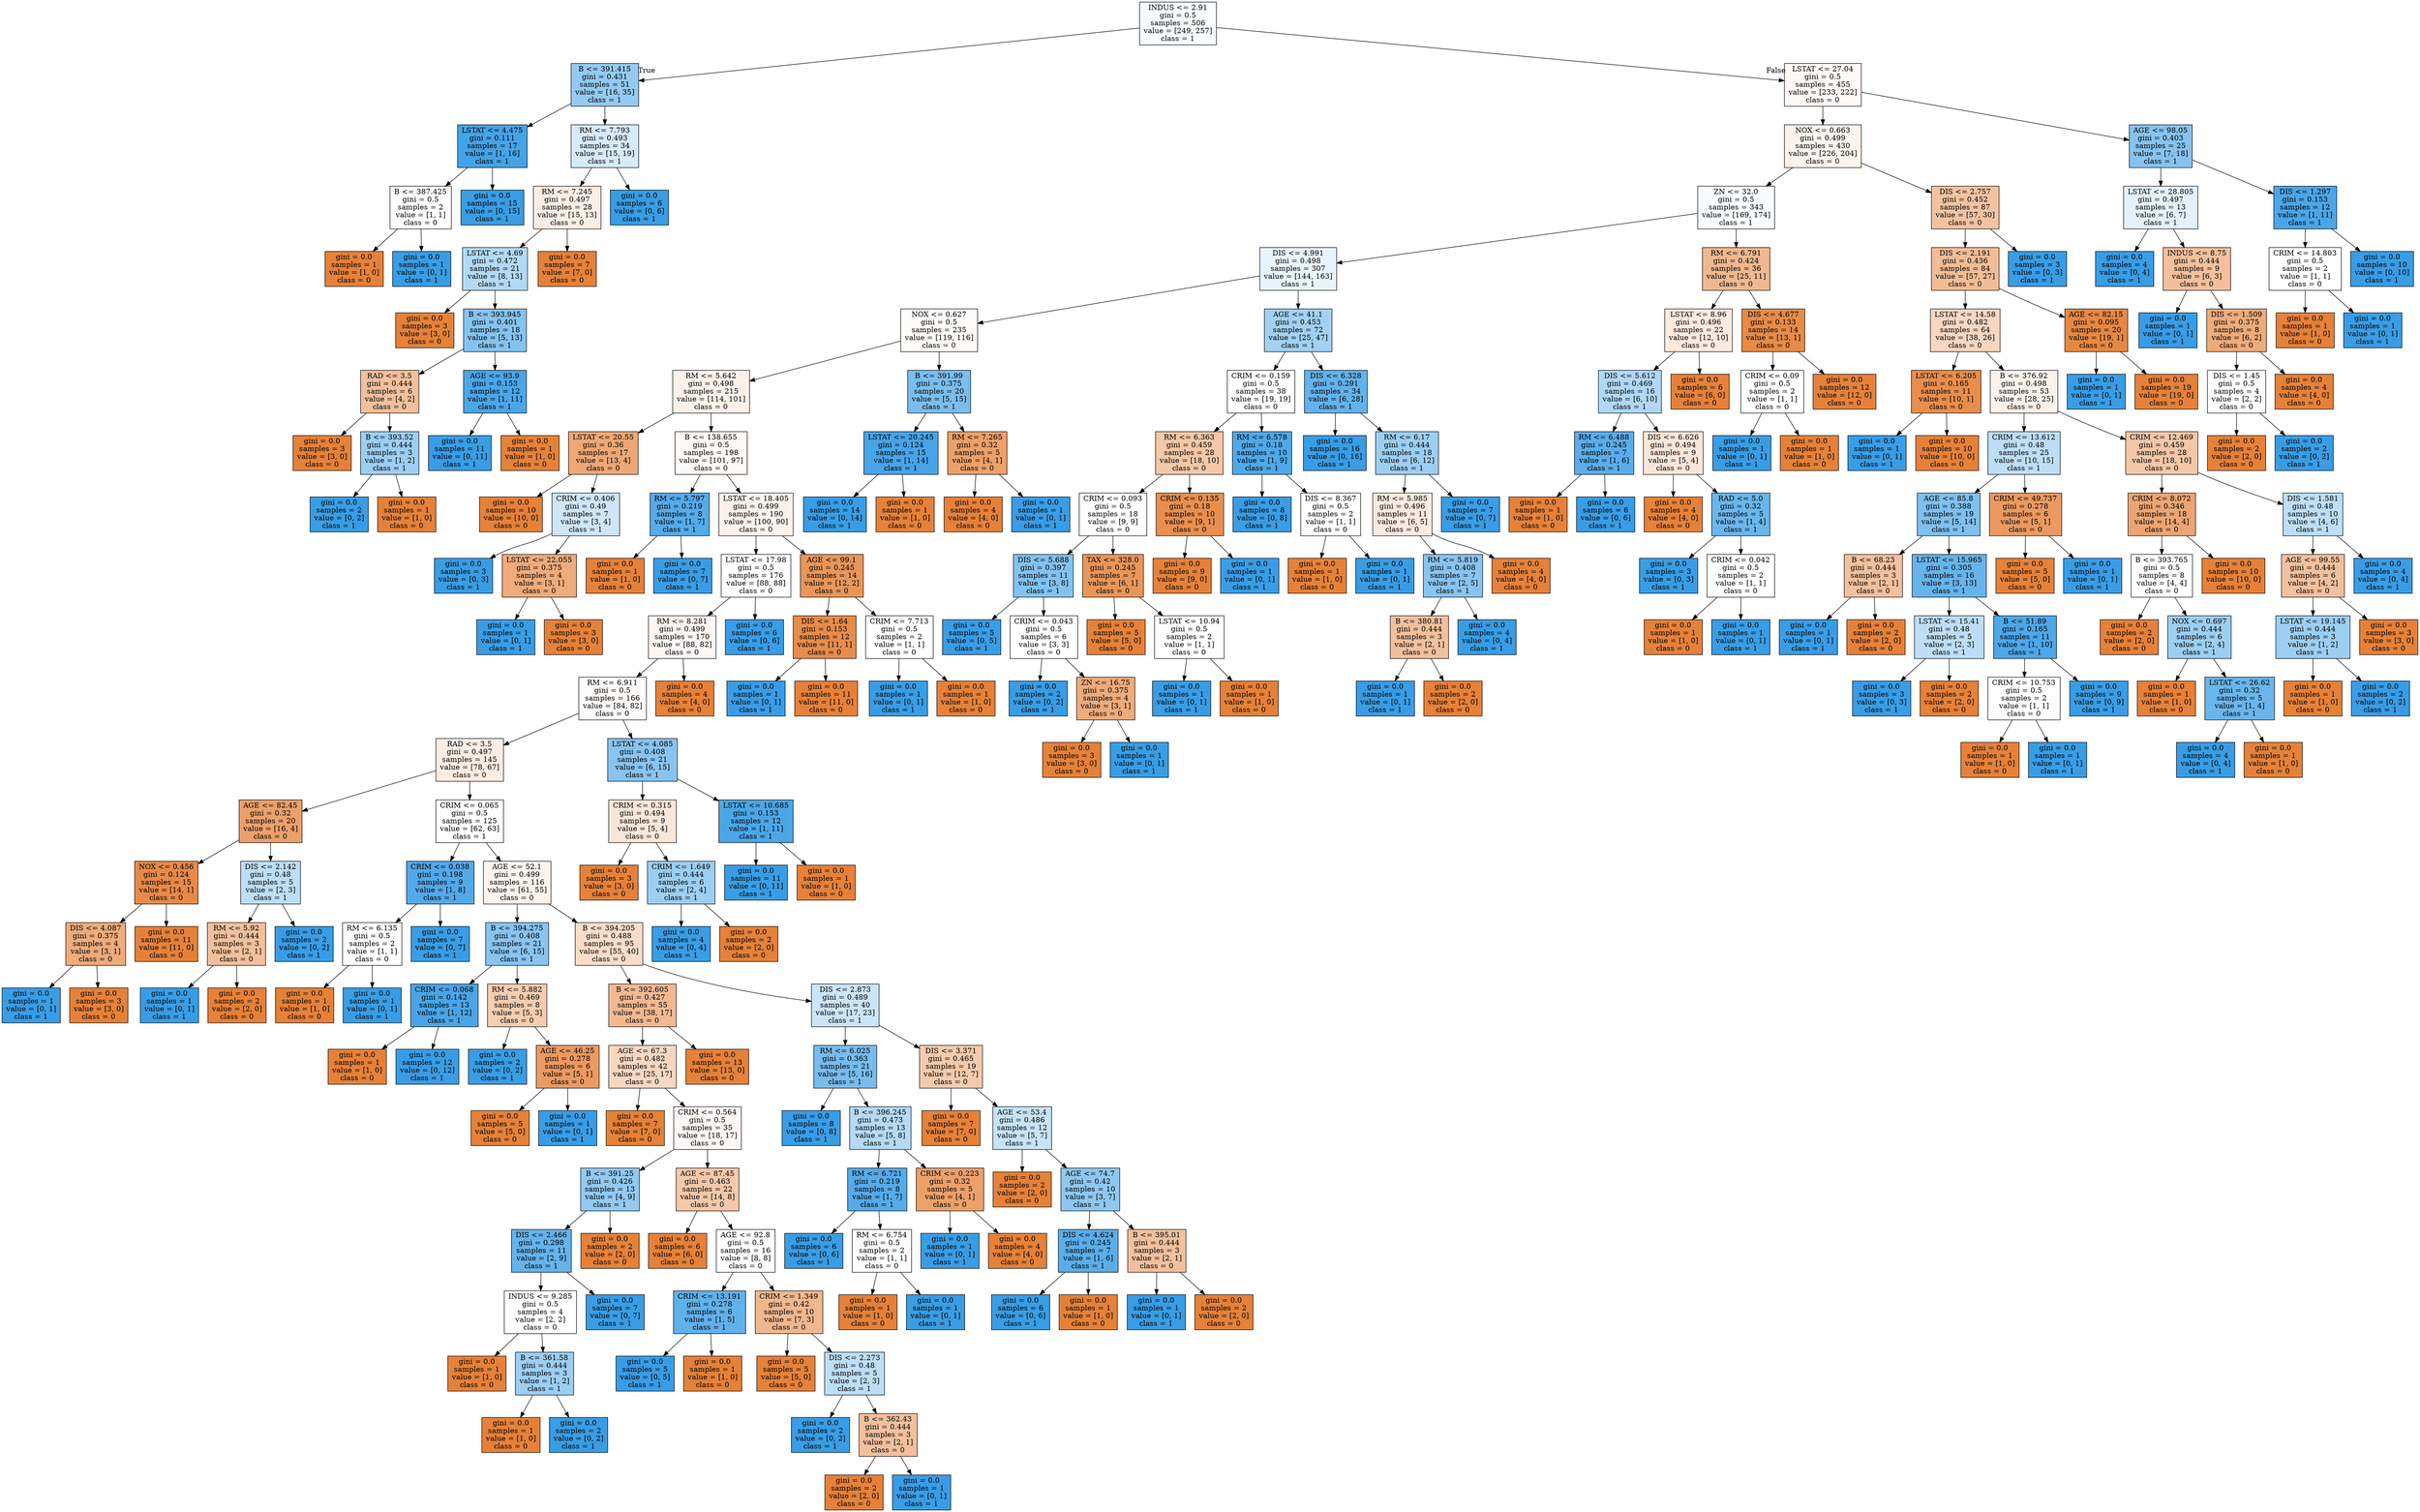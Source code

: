 digraph Tree {
node [shape=box, style="filled", color="black"] ;
0 [label="INDUS <= 2.91\ngini = 0.5\nsamples = 506\nvalue = [249, 257]\nclass = 1", fillcolor="#f9fcfe"] ;
1 [label="B <= 391.415\ngini = 0.431\nsamples = 51\nvalue = [16, 35]\nclass = 1", fillcolor="#94caf1"] ;
0 -> 1 [labeldistance=2.5, labelangle=45, headlabel="True"] ;
2 [label="LSTAT <= 4.475\ngini = 0.111\nsamples = 17\nvalue = [1, 16]\nclass = 1", fillcolor="#45a3e7"] ;
1 -> 2 ;
3 [label="B <= 387.425\ngini = 0.5\nsamples = 2\nvalue = [1, 1]\nclass = 0", fillcolor="#ffffff"] ;
2 -> 3 ;
4 [label="gini = 0.0\nsamples = 1\nvalue = [1, 0]\nclass = 0", fillcolor="#e58139"] ;
3 -> 4 ;
5 [label="gini = 0.0\nsamples = 1\nvalue = [0, 1]\nclass = 1", fillcolor="#399de5"] ;
3 -> 5 ;
6 [label="gini = 0.0\nsamples = 15\nvalue = [0, 15]\nclass = 1", fillcolor="#399de5"] ;
2 -> 6 ;
7 [label="RM <= 7.793\ngini = 0.493\nsamples = 34\nvalue = [15, 19]\nclass = 1", fillcolor="#d5eafa"] ;
1 -> 7 ;
8 [label="RM <= 7.245\ngini = 0.497\nsamples = 28\nvalue = [15, 13]\nclass = 0", fillcolor="#fceee5"] ;
7 -> 8 ;
9 [label="LSTAT <= 4.69\ngini = 0.472\nsamples = 21\nvalue = [8, 13]\nclass = 1", fillcolor="#b3d9f5"] ;
8 -> 9 ;
10 [label="gini = 0.0\nsamples = 3\nvalue = [3, 0]\nclass = 0", fillcolor="#e58139"] ;
9 -> 10 ;
11 [label="B <= 393.945\ngini = 0.401\nsamples = 18\nvalue = [5, 13]\nclass = 1", fillcolor="#85c3ef"] ;
9 -> 11 ;
12 [label="RAD <= 3.5\ngini = 0.444\nsamples = 6\nvalue = [4, 2]\nclass = 0", fillcolor="#f2c09c"] ;
11 -> 12 ;
13 [label="gini = 0.0\nsamples = 3\nvalue = [3, 0]\nclass = 0", fillcolor="#e58139"] ;
12 -> 13 ;
14 [label="B <= 393.52\ngini = 0.444\nsamples = 3\nvalue = [1, 2]\nclass = 1", fillcolor="#9ccef2"] ;
12 -> 14 ;
15 [label="gini = 0.0\nsamples = 2\nvalue = [0, 2]\nclass = 1", fillcolor="#399de5"] ;
14 -> 15 ;
16 [label="gini = 0.0\nsamples = 1\nvalue = [1, 0]\nclass = 0", fillcolor="#e58139"] ;
14 -> 16 ;
17 [label="AGE <= 93.9\ngini = 0.153\nsamples = 12\nvalue = [1, 11]\nclass = 1", fillcolor="#4ba6e7"] ;
11 -> 17 ;
18 [label="gini = 0.0\nsamples = 11\nvalue = [0, 11]\nclass = 1", fillcolor="#399de5"] ;
17 -> 18 ;
19 [label="gini = 0.0\nsamples = 1\nvalue = [1, 0]\nclass = 0", fillcolor="#e58139"] ;
17 -> 19 ;
20 [label="gini = 0.0\nsamples = 7\nvalue = [7, 0]\nclass = 0", fillcolor="#e58139"] ;
8 -> 20 ;
21 [label="gini = 0.0\nsamples = 6\nvalue = [0, 6]\nclass = 1", fillcolor="#399de5"] ;
7 -> 21 ;
22 [label="LSTAT <= 27.04\ngini = 0.5\nsamples = 455\nvalue = [233, 222]\nclass = 0", fillcolor="#fef9f6"] ;
0 -> 22 [labeldistance=2.5, labelangle=-45, headlabel="False"] ;
23 [label="NOX <= 0.663\ngini = 0.499\nsamples = 430\nvalue = [226, 204]\nclass = 0", fillcolor="#fcf3ec"] ;
22 -> 23 ;
24 [label="ZN <= 32.0\ngini = 0.5\nsamples = 343\nvalue = [169, 174]\nclass = 1", fillcolor="#f9fcfe"] ;
23 -> 24 ;
25 [label="DIS <= 4.991\ngini = 0.498\nsamples = 307\nvalue = [144, 163]\nclass = 1", fillcolor="#e8f4fc"] ;
24 -> 25 ;
26 [label="NOX <= 0.627\ngini = 0.5\nsamples = 235\nvalue = [119, 116]\nclass = 0", fillcolor="#fefcfa"] ;
25 -> 26 ;
27 [label="RM <= 5.642\ngini = 0.498\nsamples = 215\nvalue = [114, 101]\nclass = 0", fillcolor="#fcf1e8"] ;
26 -> 27 ;
28 [label="LSTAT <= 20.55\ngini = 0.36\nsamples = 17\nvalue = [13, 4]\nclass = 0", fillcolor="#eda876"] ;
27 -> 28 ;
29 [label="gini = 0.0\nsamples = 10\nvalue = [10, 0]\nclass = 0", fillcolor="#e58139"] ;
28 -> 29 ;
30 [label="CRIM <= 0.406\ngini = 0.49\nsamples = 7\nvalue = [3, 4]\nclass = 1", fillcolor="#cee6f8"] ;
28 -> 30 ;
31 [label="gini = 0.0\nsamples = 3\nvalue = [0, 3]\nclass = 1", fillcolor="#399de5"] ;
30 -> 31 ;
32 [label="LSTAT <= 22.055\ngini = 0.375\nsamples = 4\nvalue = [3, 1]\nclass = 0", fillcolor="#eeab7b"] ;
30 -> 32 ;
33 [label="gini = 0.0\nsamples = 1\nvalue = [0, 1]\nclass = 1", fillcolor="#399de5"] ;
32 -> 33 ;
34 [label="gini = 0.0\nsamples = 3\nvalue = [3, 0]\nclass = 0", fillcolor="#e58139"] ;
32 -> 34 ;
35 [label="B <= 138.655\ngini = 0.5\nsamples = 198\nvalue = [101, 97]\nclass = 0", fillcolor="#fefaf7"] ;
27 -> 35 ;
36 [label="RM <= 5.797\ngini = 0.219\nsamples = 8\nvalue = [1, 7]\nclass = 1", fillcolor="#55abe9"] ;
35 -> 36 ;
37 [label="gini = 0.0\nsamples = 1\nvalue = [1, 0]\nclass = 0", fillcolor="#e58139"] ;
36 -> 37 ;
38 [label="gini = 0.0\nsamples = 7\nvalue = [0, 7]\nclass = 1", fillcolor="#399de5"] ;
36 -> 38 ;
39 [label="LSTAT <= 18.405\ngini = 0.499\nsamples = 190\nvalue = [100, 90]\nclass = 0", fillcolor="#fcf2eb"] ;
35 -> 39 ;
40 [label="LSTAT <= 17.98\ngini = 0.5\nsamples = 176\nvalue = [88, 88]\nclass = 0", fillcolor="#ffffff"] ;
39 -> 40 ;
41 [label="RM <= 8.281\ngini = 0.499\nsamples = 170\nvalue = [88, 82]\nclass = 0", fillcolor="#fdf6f2"] ;
40 -> 41 ;
42 [label="RM <= 6.911\ngini = 0.5\nsamples = 166\nvalue = [84, 82]\nclass = 0", fillcolor="#fefcfa"] ;
41 -> 42 ;
43 [label="RAD <= 3.5\ngini = 0.497\nsamples = 145\nvalue = [78, 67]\nclass = 0", fillcolor="#fbede3"] ;
42 -> 43 ;
44 [label="AGE <= 82.45\ngini = 0.32\nsamples = 20\nvalue = [16, 4]\nclass = 0", fillcolor="#eca06a"] ;
43 -> 44 ;
45 [label="NOX <= 0.456\ngini = 0.124\nsamples = 15\nvalue = [14, 1]\nclass = 0", fillcolor="#e78a47"] ;
44 -> 45 ;
46 [label="DIS <= 4.087\ngini = 0.375\nsamples = 4\nvalue = [3, 1]\nclass = 0", fillcolor="#eeab7b"] ;
45 -> 46 ;
47 [label="gini = 0.0\nsamples = 1\nvalue = [0, 1]\nclass = 1", fillcolor="#399de5"] ;
46 -> 47 ;
48 [label="gini = 0.0\nsamples = 3\nvalue = [3, 0]\nclass = 0", fillcolor="#e58139"] ;
46 -> 48 ;
49 [label="gini = 0.0\nsamples = 11\nvalue = [11, 0]\nclass = 0", fillcolor="#e58139"] ;
45 -> 49 ;
50 [label="DIS <= 2.142\ngini = 0.48\nsamples = 5\nvalue = [2, 3]\nclass = 1", fillcolor="#bddef6"] ;
44 -> 50 ;
51 [label="RM <= 5.92\ngini = 0.444\nsamples = 3\nvalue = [2, 1]\nclass = 0", fillcolor="#f2c09c"] ;
50 -> 51 ;
52 [label="gini = 0.0\nsamples = 1\nvalue = [0, 1]\nclass = 1", fillcolor="#399de5"] ;
51 -> 52 ;
53 [label="gini = 0.0\nsamples = 2\nvalue = [2, 0]\nclass = 0", fillcolor="#e58139"] ;
51 -> 53 ;
54 [label="gini = 0.0\nsamples = 2\nvalue = [0, 2]\nclass = 1", fillcolor="#399de5"] ;
50 -> 54 ;
55 [label="CRIM <= 0.065\ngini = 0.5\nsamples = 125\nvalue = [62, 63]\nclass = 1", fillcolor="#fcfdff"] ;
43 -> 55 ;
56 [label="CRIM <= 0.038\ngini = 0.198\nsamples = 9\nvalue = [1, 8]\nclass = 1", fillcolor="#52a9e8"] ;
55 -> 56 ;
57 [label="RM <= 6.135\ngini = 0.5\nsamples = 2\nvalue = [1, 1]\nclass = 0", fillcolor="#ffffff"] ;
56 -> 57 ;
58 [label="gini = 0.0\nsamples = 1\nvalue = [1, 0]\nclass = 0", fillcolor="#e58139"] ;
57 -> 58 ;
59 [label="gini = 0.0\nsamples = 1\nvalue = [0, 1]\nclass = 1", fillcolor="#399de5"] ;
57 -> 59 ;
60 [label="gini = 0.0\nsamples = 7\nvalue = [0, 7]\nclass = 1", fillcolor="#399de5"] ;
56 -> 60 ;
61 [label="AGE <= 52.1\ngini = 0.499\nsamples = 116\nvalue = [61, 55]\nclass = 0", fillcolor="#fcf3ec"] ;
55 -> 61 ;
62 [label="B <= 394.275\ngini = 0.408\nsamples = 21\nvalue = [6, 15]\nclass = 1", fillcolor="#88c4ef"] ;
61 -> 62 ;
63 [label="CRIM <= 0.068\ngini = 0.142\nsamples = 13\nvalue = [1, 12]\nclass = 1", fillcolor="#49a5e7"] ;
62 -> 63 ;
64 [label="gini = 0.0\nsamples = 1\nvalue = [1, 0]\nclass = 0", fillcolor="#e58139"] ;
63 -> 64 ;
65 [label="gini = 0.0\nsamples = 12\nvalue = [0, 12]\nclass = 1", fillcolor="#399de5"] ;
63 -> 65 ;
66 [label="RM <= 5.882\ngini = 0.469\nsamples = 8\nvalue = [5, 3]\nclass = 0", fillcolor="#f5cdb0"] ;
62 -> 66 ;
67 [label="gini = 0.0\nsamples = 2\nvalue = [0, 2]\nclass = 1", fillcolor="#399de5"] ;
66 -> 67 ;
68 [label="AGE <= 46.25\ngini = 0.278\nsamples = 6\nvalue = [5, 1]\nclass = 0", fillcolor="#ea9a61"] ;
66 -> 68 ;
69 [label="gini = 0.0\nsamples = 5\nvalue = [5, 0]\nclass = 0", fillcolor="#e58139"] ;
68 -> 69 ;
70 [label="gini = 0.0\nsamples = 1\nvalue = [0, 1]\nclass = 1", fillcolor="#399de5"] ;
68 -> 70 ;
71 [label="B <= 394.205\ngini = 0.488\nsamples = 95\nvalue = [55, 40]\nclass = 0", fillcolor="#f8ddc9"] ;
61 -> 71 ;
72 [label="B <= 392.605\ngini = 0.427\nsamples = 55\nvalue = [38, 17]\nclass = 0", fillcolor="#f1b992"] ;
71 -> 72 ;
73 [label="AGE <= 67.3\ngini = 0.482\nsamples = 42\nvalue = [25, 17]\nclass = 0", fillcolor="#f7d7c0"] ;
72 -> 73 ;
74 [label="gini = 0.0\nsamples = 7\nvalue = [7, 0]\nclass = 0", fillcolor="#e58139"] ;
73 -> 74 ;
75 [label="CRIM <= 0.564\ngini = 0.5\nsamples = 35\nvalue = [18, 17]\nclass = 0", fillcolor="#fef8f4"] ;
73 -> 75 ;
76 [label="B <= 391.25\ngini = 0.426\nsamples = 13\nvalue = [4, 9]\nclass = 1", fillcolor="#91c9f1"] ;
75 -> 76 ;
77 [label="DIS <= 2.466\ngini = 0.298\nsamples = 11\nvalue = [2, 9]\nclass = 1", fillcolor="#65b3eb"] ;
76 -> 77 ;
78 [label="INDUS <= 9.285\ngini = 0.5\nsamples = 4\nvalue = [2, 2]\nclass = 0", fillcolor="#ffffff"] ;
77 -> 78 ;
79 [label="gini = 0.0\nsamples = 1\nvalue = [1, 0]\nclass = 0", fillcolor="#e58139"] ;
78 -> 79 ;
80 [label="B <= 361.58\ngini = 0.444\nsamples = 3\nvalue = [1, 2]\nclass = 1", fillcolor="#9ccef2"] ;
78 -> 80 ;
81 [label="gini = 0.0\nsamples = 1\nvalue = [1, 0]\nclass = 0", fillcolor="#e58139"] ;
80 -> 81 ;
82 [label="gini = 0.0\nsamples = 2\nvalue = [0, 2]\nclass = 1", fillcolor="#399de5"] ;
80 -> 82 ;
83 [label="gini = 0.0\nsamples = 7\nvalue = [0, 7]\nclass = 1", fillcolor="#399de5"] ;
77 -> 83 ;
84 [label="gini = 0.0\nsamples = 2\nvalue = [2, 0]\nclass = 0", fillcolor="#e58139"] ;
76 -> 84 ;
85 [label="AGE <= 87.45\ngini = 0.463\nsamples = 22\nvalue = [14, 8]\nclass = 0", fillcolor="#f4c9aa"] ;
75 -> 85 ;
86 [label="gini = 0.0\nsamples = 6\nvalue = [6, 0]\nclass = 0", fillcolor="#e58139"] ;
85 -> 86 ;
87 [label="AGE <= 92.8\ngini = 0.5\nsamples = 16\nvalue = [8, 8]\nclass = 0", fillcolor="#ffffff"] ;
85 -> 87 ;
88 [label="CRIM <= 13.191\ngini = 0.278\nsamples = 6\nvalue = [1, 5]\nclass = 1", fillcolor="#61b1ea"] ;
87 -> 88 ;
89 [label="gini = 0.0\nsamples = 5\nvalue = [0, 5]\nclass = 1", fillcolor="#399de5"] ;
88 -> 89 ;
90 [label="gini = 0.0\nsamples = 1\nvalue = [1, 0]\nclass = 0", fillcolor="#e58139"] ;
88 -> 90 ;
91 [label="CRIM <= 1.349\ngini = 0.42\nsamples = 10\nvalue = [7, 3]\nclass = 0", fillcolor="#f0b78e"] ;
87 -> 91 ;
92 [label="gini = 0.0\nsamples = 5\nvalue = [5, 0]\nclass = 0", fillcolor="#e58139"] ;
91 -> 92 ;
93 [label="DIS <= 2.273\ngini = 0.48\nsamples = 5\nvalue = [2, 3]\nclass = 1", fillcolor="#bddef6"] ;
91 -> 93 ;
94 [label="gini = 0.0\nsamples = 2\nvalue = [0, 2]\nclass = 1", fillcolor="#399de5"] ;
93 -> 94 ;
95 [label="B <= 362.43\ngini = 0.444\nsamples = 3\nvalue = [2, 1]\nclass = 0", fillcolor="#f2c09c"] ;
93 -> 95 ;
96 [label="gini = 0.0\nsamples = 2\nvalue = [2, 0]\nclass = 0", fillcolor="#e58139"] ;
95 -> 96 ;
97 [label="gini = 0.0\nsamples = 1\nvalue = [0, 1]\nclass = 1", fillcolor="#399de5"] ;
95 -> 97 ;
98 [label="gini = 0.0\nsamples = 13\nvalue = [13, 0]\nclass = 0", fillcolor="#e58139"] ;
72 -> 98 ;
99 [label="DIS <= 2.873\ngini = 0.489\nsamples = 40\nvalue = [17, 23]\nclass = 1", fillcolor="#cbe5f8"] ;
71 -> 99 ;
100 [label="RM <= 6.025\ngini = 0.363\nsamples = 21\nvalue = [5, 16]\nclass = 1", fillcolor="#77bced"] ;
99 -> 100 ;
101 [label="gini = 0.0\nsamples = 8\nvalue = [0, 8]\nclass = 1", fillcolor="#399de5"] ;
100 -> 101 ;
102 [label="B <= 396.245\ngini = 0.473\nsamples = 13\nvalue = [5, 8]\nclass = 1", fillcolor="#b5daf5"] ;
100 -> 102 ;
103 [label="RM <= 6.721\ngini = 0.219\nsamples = 8\nvalue = [1, 7]\nclass = 1", fillcolor="#55abe9"] ;
102 -> 103 ;
104 [label="gini = 0.0\nsamples = 6\nvalue = [0, 6]\nclass = 1", fillcolor="#399de5"] ;
103 -> 104 ;
105 [label="RM <= 6.754\ngini = 0.5\nsamples = 2\nvalue = [1, 1]\nclass = 0", fillcolor="#ffffff"] ;
103 -> 105 ;
106 [label="gini = 0.0\nsamples = 1\nvalue = [1, 0]\nclass = 0", fillcolor="#e58139"] ;
105 -> 106 ;
107 [label="gini = 0.0\nsamples = 1\nvalue = [0, 1]\nclass = 1", fillcolor="#399de5"] ;
105 -> 107 ;
108 [label="CRIM <= 0.223\ngini = 0.32\nsamples = 5\nvalue = [4, 1]\nclass = 0", fillcolor="#eca06a"] ;
102 -> 108 ;
109 [label="gini = 0.0\nsamples = 1\nvalue = [0, 1]\nclass = 1", fillcolor="#399de5"] ;
108 -> 109 ;
110 [label="gini = 0.0\nsamples = 4\nvalue = [4, 0]\nclass = 0", fillcolor="#e58139"] ;
108 -> 110 ;
111 [label="DIS <= 3.371\ngini = 0.465\nsamples = 19\nvalue = [12, 7]\nclass = 0", fillcolor="#f4caac"] ;
99 -> 111 ;
112 [label="gini = 0.0\nsamples = 7\nvalue = [7, 0]\nclass = 0", fillcolor="#e58139"] ;
111 -> 112 ;
113 [label="AGE <= 53.4\ngini = 0.486\nsamples = 12\nvalue = [5, 7]\nclass = 1", fillcolor="#c6e3f8"] ;
111 -> 113 ;
114 [label="gini = 0.0\nsamples = 2\nvalue = [2, 0]\nclass = 0", fillcolor="#e58139"] ;
113 -> 114 ;
115 [label="AGE <= 74.7\ngini = 0.42\nsamples = 10\nvalue = [3, 7]\nclass = 1", fillcolor="#8ec7f0"] ;
113 -> 115 ;
116 [label="DIS <= 4.624\ngini = 0.245\nsamples = 7\nvalue = [1, 6]\nclass = 1", fillcolor="#5aade9"] ;
115 -> 116 ;
117 [label="gini = 0.0\nsamples = 6\nvalue = [0, 6]\nclass = 1", fillcolor="#399de5"] ;
116 -> 117 ;
118 [label="gini = 0.0\nsamples = 1\nvalue = [1, 0]\nclass = 0", fillcolor="#e58139"] ;
116 -> 118 ;
119 [label="B <= 395.01\ngini = 0.444\nsamples = 3\nvalue = [2, 1]\nclass = 0", fillcolor="#f2c09c"] ;
115 -> 119 ;
120 [label="gini = 0.0\nsamples = 1\nvalue = [0, 1]\nclass = 1", fillcolor="#399de5"] ;
119 -> 120 ;
121 [label="gini = 0.0\nsamples = 2\nvalue = [2, 0]\nclass = 0", fillcolor="#e58139"] ;
119 -> 121 ;
122 [label="LSTAT <= 4.085\ngini = 0.408\nsamples = 21\nvalue = [6, 15]\nclass = 1", fillcolor="#88c4ef"] ;
42 -> 122 ;
123 [label="CRIM <= 0.315\ngini = 0.494\nsamples = 9\nvalue = [5, 4]\nclass = 0", fillcolor="#fae6d7"] ;
122 -> 123 ;
124 [label="gini = 0.0\nsamples = 3\nvalue = [3, 0]\nclass = 0", fillcolor="#e58139"] ;
123 -> 124 ;
125 [label="CRIM <= 1.649\ngini = 0.444\nsamples = 6\nvalue = [2, 4]\nclass = 1", fillcolor="#9ccef2"] ;
123 -> 125 ;
126 [label="gini = 0.0\nsamples = 4\nvalue = [0, 4]\nclass = 1", fillcolor="#399de5"] ;
125 -> 126 ;
127 [label="gini = 0.0\nsamples = 2\nvalue = [2, 0]\nclass = 0", fillcolor="#e58139"] ;
125 -> 127 ;
128 [label="LSTAT <= 10.685\ngini = 0.153\nsamples = 12\nvalue = [1, 11]\nclass = 1", fillcolor="#4ba6e7"] ;
122 -> 128 ;
129 [label="gini = 0.0\nsamples = 11\nvalue = [0, 11]\nclass = 1", fillcolor="#399de5"] ;
128 -> 129 ;
130 [label="gini = 0.0\nsamples = 1\nvalue = [1, 0]\nclass = 0", fillcolor="#e58139"] ;
128 -> 130 ;
131 [label="gini = 0.0\nsamples = 4\nvalue = [4, 0]\nclass = 0", fillcolor="#e58139"] ;
41 -> 131 ;
132 [label="gini = 0.0\nsamples = 6\nvalue = [0, 6]\nclass = 1", fillcolor="#399de5"] ;
40 -> 132 ;
133 [label="AGE <= 99.1\ngini = 0.245\nsamples = 14\nvalue = [12, 2]\nclass = 0", fillcolor="#e9965a"] ;
39 -> 133 ;
134 [label="DIS <= 1.64\ngini = 0.153\nsamples = 12\nvalue = [11, 1]\nclass = 0", fillcolor="#e78c4b"] ;
133 -> 134 ;
135 [label="gini = 0.0\nsamples = 1\nvalue = [0, 1]\nclass = 1", fillcolor="#399de5"] ;
134 -> 135 ;
136 [label="gini = 0.0\nsamples = 11\nvalue = [11, 0]\nclass = 0", fillcolor="#e58139"] ;
134 -> 136 ;
137 [label="CRIM <= 7.713\ngini = 0.5\nsamples = 2\nvalue = [1, 1]\nclass = 0", fillcolor="#ffffff"] ;
133 -> 137 ;
138 [label="gini = 0.0\nsamples = 1\nvalue = [0, 1]\nclass = 1", fillcolor="#399de5"] ;
137 -> 138 ;
139 [label="gini = 0.0\nsamples = 1\nvalue = [1, 0]\nclass = 0", fillcolor="#e58139"] ;
137 -> 139 ;
140 [label="B <= 391.99\ngini = 0.375\nsamples = 20\nvalue = [5, 15]\nclass = 1", fillcolor="#7bbeee"] ;
26 -> 140 ;
141 [label="LSTAT <= 20.245\ngini = 0.124\nsamples = 15\nvalue = [1, 14]\nclass = 1", fillcolor="#47a4e7"] ;
140 -> 141 ;
142 [label="gini = 0.0\nsamples = 14\nvalue = [0, 14]\nclass = 1", fillcolor="#399de5"] ;
141 -> 142 ;
143 [label="gini = 0.0\nsamples = 1\nvalue = [1, 0]\nclass = 0", fillcolor="#e58139"] ;
141 -> 143 ;
144 [label="RM <= 7.265\ngini = 0.32\nsamples = 5\nvalue = [4, 1]\nclass = 0", fillcolor="#eca06a"] ;
140 -> 144 ;
145 [label="gini = 0.0\nsamples = 4\nvalue = [4, 0]\nclass = 0", fillcolor="#e58139"] ;
144 -> 145 ;
146 [label="gini = 0.0\nsamples = 1\nvalue = [0, 1]\nclass = 1", fillcolor="#399de5"] ;
144 -> 146 ;
147 [label="AGE <= 41.1\ngini = 0.453\nsamples = 72\nvalue = [25, 47]\nclass = 1", fillcolor="#a2d1f3"] ;
25 -> 147 ;
148 [label="CRIM <= 0.159\ngini = 0.5\nsamples = 38\nvalue = [19, 19]\nclass = 0", fillcolor="#ffffff"] ;
147 -> 148 ;
149 [label="RM <= 6.363\ngini = 0.459\nsamples = 28\nvalue = [18, 10]\nclass = 0", fillcolor="#f3c7a7"] ;
148 -> 149 ;
150 [label="CRIM <= 0.093\ngini = 0.5\nsamples = 18\nvalue = [9, 9]\nclass = 0", fillcolor="#ffffff"] ;
149 -> 150 ;
151 [label="DIS <= 5.688\ngini = 0.397\nsamples = 11\nvalue = [3, 8]\nclass = 1", fillcolor="#83c2ef"] ;
150 -> 151 ;
152 [label="gini = 0.0\nsamples = 5\nvalue = [0, 5]\nclass = 1", fillcolor="#399de5"] ;
151 -> 152 ;
153 [label="CRIM <= 0.043\ngini = 0.5\nsamples = 6\nvalue = [3, 3]\nclass = 0", fillcolor="#ffffff"] ;
151 -> 153 ;
154 [label="gini = 0.0\nsamples = 2\nvalue = [0, 2]\nclass = 1", fillcolor="#399de5"] ;
153 -> 154 ;
155 [label="ZN <= 16.75\ngini = 0.375\nsamples = 4\nvalue = [3, 1]\nclass = 0", fillcolor="#eeab7b"] ;
153 -> 155 ;
156 [label="gini = 0.0\nsamples = 3\nvalue = [3, 0]\nclass = 0", fillcolor="#e58139"] ;
155 -> 156 ;
157 [label="gini = 0.0\nsamples = 1\nvalue = [0, 1]\nclass = 1", fillcolor="#399de5"] ;
155 -> 157 ;
158 [label="TAX <= 328.0\ngini = 0.245\nsamples = 7\nvalue = [6, 1]\nclass = 0", fillcolor="#e9965a"] ;
150 -> 158 ;
159 [label="gini = 0.0\nsamples = 5\nvalue = [5, 0]\nclass = 0", fillcolor="#e58139"] ;
158 -> 159 ;
160 [label="LSTAT <= 10.94\ngini = 0.5\nsamples = 2\nvalue = [1, 1]\nclass = 0", fillcolor="#ffffff"] ;
158 -> 160 ;
161 [label="gini = 0.0\nsamples = 1\nvalue = [0, 1]\nclass = 1", fillcolor="#399de5"] ;
160 -> 161 ;
162 [label="gini = 0.0\nsamples = 1\nvalue = [1, 0]\nclass = 0", fillcolor="#e58139"] ;
160 -> 162 ;
163 [label="CRIM <= 0.135\ngini = 0.18\nsamples = 10\nvalue = [9, 1]\nclass = 0", fillcolor="#e88f4f"] ;
149 -> 163 ;
164 [label="gini = 0.0\nsamples = 9\nvalue = [9, 0]\nclass = 0", fillcolor="#e58139"] ;
163 -> 164 ;
165 [label="gini = 0.0\nsamples = 1\nvalue = [0, 1]\nclass = 1", fillcolor="#399de5"] ;
163 -> 165 ;
166 [label="RM <= 6.578\ngini = 0.18\nsamples = 10\nvalue = [1, 9]\nclass = 1", fillcolor="#4fa8e8"] ;
148 -> 166 ;
167 [label="gini = 0.0\nsamples = 8\nvalue = [0, 8]\nclass = 1", fillcolor="#399de5"] ;
166 -> 167 ;
168 [label="DIS <= 8.367\ngini = 0.5\nsamples = 2\nvalue = [1, 1]\nclass = 0", fillcolor="#ffffff"] ;
166 -> 168 ;
169 [label="gini = 0.0\nsamples = 1\nvalue = [1, 0]\nclass = 0", fillcolor="#e58139"] ;
168 -> 169 ;
170 [label="gini = 0.0\nsamples = 1\nvalue = [0, 1]\nclass = 1", fillcolor="#399de5"] ;
168 -> 170 ;
171 [label="DIS <= 6.328\ngini = 0.291\nsamples = 34\nvalue = [6, 28]\nclass = 1", fillcolor="#63b2eb"] ;
147 -> 171 ;
172 [label="gini = 0.0\nsamples = 16\nvalue = [0, 16]\nclass = 1", fillcolor="#399de5"] ;
171 -> 172 ;
173 [label="RM <= 6.17\ngini = 0.444\nsamples = 18\nvalue = [6, 12]\nclass = 1", fillcolor="#9ccef2"] ;
171 -> 173 ;
174 [label="RM <= 5.985\ngini = 0.496\nsamples = 11\nvalue = [6, 5]\nclass = 0", fillcolor="#fbeade"] ;
173 -> 174 ;
175 [label="RM <= 5.819\ngini = 0.408\nsamples = 7\nvalue = [2, 5]\nclass = 1", fillcolor="#88c4ef"] ;
174 -> 175 ;
176 [label="B <= 380.81\ngini = 0.444\nsamples = 3\nvalue = [2, 1]\nclass = 0", fillcolor="#f2c09c"] ;
175 -> 176 ;
177 [label="gini = 0.0\nsamples = 1\nvalue = [0, 1]\nclass = 1", fillcolor="#399de5"] ;
176 -> 177 ;
178 [label="gini = 0.0\nsamples = 2\nvalue = [2, 0]\nclass = 0", fillcolor="#e58139"] ;
176 -> 178 ;
179 [label="gini = 0.0\nsamples = 4\nvalue = [0, 4]\nclass = 1", fillcolor="#399de5"] ;
175 -> 179 ;
180 [label="gini = 0.0\nsamples = 4\nvalue = [4, 0]\nclass = 0", fillcolor="#e58139"] ;
174 -> 180 ;
181 [label="gini = 0.0\nsamples = 7\nvalue = [0, 7]\nclass = 1", fillcolor="#399de5"] ;
173 -> 181 ;
182 [label="RM <= 6.791\ngini = 0.424\nsamples = 36\nvalue = [25, 11]\nclass = 0", fillcolor="#f0b890"] ;
24 -> 182 ;
183 [label="LSTAT <= 8.96\ngini = 0.496\nsamples = 22\nvalue = [12, 10]\nclass = 0", fillcolor="#fbeade"] ;
182 -> 183 ;
184 [label="DIS <= 5.612\ngini = 0.469\nsamples = 16\nvalue = [6, 10]\nclass = 1", fillcolor="#b0d8f5"] ;
183 -> 184 ;
185 [label="RM <= 6.488\ngini = 0.245\nsamples = 7\nvalue = [1, 6]\nclass = 1", fillcolor="#5aade9"] ;
184 -> 185 ;
186 [label="gini = 0.0\nsamples = 1\nvalue = [1, 0]\nclass = 0", fillcolor="#e58139"] ;
185 -> 186 ;
187 [label="gini = 0.0\nsamples = 6\nvalue = [0, 6]\nclass = 1", fillcolor="#399de5"] ;
185 -> 187 ;
188 [label="DIS <= 6.626\ngini = 0.494\nsamples = 9\nvalue = [5, 4]\nclass = 0", fillcolor="#fae6d7"] ;
184 -> 188 ;
189 [label="gini = 0.0\nsamples = 4\nvalue = [4, 0]\nclass = 0", fillcolor="#e58139"] ;
188 -> 189 ;
190 [label="RAD <= 5.0\ngini = 0.32\nsamples = 5\nvalue = [1, 4]\nclass = 1", fillcolor="#6ab6ec"] ;
188 -> 190 ;
191 [label="gini = 0.0\nsamples = 3\nvalue = [0, 3]\nclass = 1", fillcolor="#399de5"] ;
190 -> 191 ;
192 [label="CRIM <= 0.042\ngini = 0.5\nsamples = 2\nvalue = [1, 1]\nclass = 0", fillcolor="#ffffff"] ;
190 -> 192 ;
193 [label="gini = 0.0\nsamples = 1\nvalue = [1, 0]\nclass = 0", fillcolor="#e58139"] ;
192 -> 193 ;
194 [label="gini = 0.0\nsamples = 1\nvalue = [0, 1]\nclass = 1", fillcolor="#399de5"] ;
192 -> 194 ;
195 [label="gini = 0.0\nsamples = 6\nvalue = [6, 0]\nclass = 0", fillcolor="#e58139"] ;
183 -> 195 ;
196 [label="DIS <= 4.677\ngini = 0.133\nsamples = 14\nvalue = [13, 1]\nclass = 0", fillcolor="#e78b48"] ;
182 -> 196 ;
197 [label="CRIM <= 0.09\ngini = 0.5\nsamples = 2\nvalue = [1, 1]\nclass = 0", fillcolor="#ffffff"] ;
196 -> 197 ;
198 [label="gini = 0.0\nsamples = 1\nvalue = [0, 1]\nclass = 1", fillcolor="#399de5"] ;
197 -> 198 ;
199 [label="gini = 0.0\nsamples = 1\nvalue = [1, 0]\nclass = 0", fillcolor="#e58139"] ;
197 -> 199 ;
200 [label="gini = 0.0\nsamples = 12\nvalue = [12, 0]\nclass = 0", fillcolor="#e58139"] ;
196 -> 200 ;
201 [label="DIS <= 2.757\ngini = 0.452\nsamples = 87\nvalue = [57, 30]\nclass = 0", fillcolor="#f3c3a1"] ;
23 -> 201 ;
202 [label="DIS <= 2.191\ngini = 0.436\nsamples = 84\nvalue = [57, 27]\nclass = 0", fillcolor="#f1bd97"] ;
201 -> 202 ;
203 [label="LSTAT <= 14.58\ngini = 0.482\nsamples = 64\nvalue = [38, 26]\nclass = 0", fillcolor="#f7d7c0"] ;
202 -> 203 ;
204 [label="LSTAT <= 6.205\ngini = 0.165\nsamples = 11\nvalue = [10, 1]\nclass = 0", fillcolor="#e88e4d"] ;
203 -> 204 ;
205 [label="gini = 0.0\nsamples = 1\nvalue = [0, 1]\nclass = 1", fillcolor="#399de5"] ;
204 -> 205 ;
206 [label="gini = 0.0\nsamples = 10\nvalue = [10, 0]\nclass = 0", fillcolor="#e58139"] ;
204 -> 206 ;
207 [label="B <= 376.92\ngini = 0.498\nsamples = 53\nvalue = [28, 25]\nclass = 0", fillcolor="#fcf2ea"] ;
203 -> 207 ;
208 [label="CRIM <= 13.612\ngini = 0.48\nsamples = 25\nvalue = [10, 15]\nclass = 1", fillcolor="#bddef6"] ;
207 -> 208 ;
209 [label="AGE <= 85.8\ngini = 0.388\nsamples = 19\nvalue = [5, 14]\nclass = 1", fillcolor="#80c0ee"] ;
208 -> 209 ;
210 [label="B <= 68.23\ngini = 0.444\nsamples = 3\nvalue = [2, 1]\nclass = 0", fillcolor="#f2c09c"] ;
209 -> 210 ;
211 [label="gini = 0.0\nsamples = 1\nvalue = [0, 1]\nclass = 1", fillcolor="#399de5"] ;
210 -> 211 ;
212 [label="gini = 0.0\nsamples = 2\nvalue = [2, 0]\nclass = 0", fillcolor="#e58139"] ;
210 -> 212 ;
213 [label="LSTAT <= 15.965\ngini = 0.305\nsamples = 16\nvalue = [3, 13]\nclass = 1", fillcolor="#67b4eb"] ;
209 -> 213 ;
214 [label="LSTAT <= 15.41\ngini = 0.48\nsamples = 5\nvalue = [2, 3]\nclass = 1", fillcolor="#bddef6"] ;
213 -> 214 ;
215 [label="gini = 0.0\nsamples = 3\nvalue = [0, 3]\nclass = 1", fillcolor="#399de5"] ;
214 -> 215 ;
216 [label="gini = 0.0\nsamples = 2\nvalue = [2, 0]\nclass = 0", fillcolor="#e58139"] ;
214 -> 216 ;
217 [label="B <= 51.89\ngini = 0.165\nsamples = 11\nvalue = [1, 10]\nclass = 1", fillcolor="#4da7e8"] ;
213 -> 217 ;
218 [label="CRIM <= 10.753\ngini = 0.5\nsamples = 2\nvalue = [1, 1]\nclass = 0", fillcolor="#ffffff"] ;
217 -> 218 ;
219 [label="gini = 0.0\nsamples = 1\nvalue = [1, 0]\nclass = 0", fillcolor="#e58139"] ;
218 -> 219 ;
220 [label="gini = 0.0\nsamples = 1\nvalue = [0, 1]\nclass = 1", fillcolor="#399de5"] ;
218 -> 220 ;
221 [label="gini = 0.0\nsamples = 9\nvalue = [0, 9]\nclass = 1", fillcolor="#399de5"] ;
217 -> 221 ;
222 [label="CRIM <= 49.737\ngini = 0.278\nsamples = 6\nvalue = [5, 1]\nclass = 0", fillcolor="#ea9a61"] ;
208 -> 222 ;
223 [label="gini = 0.0\nsamples = 5\nvalue = [5, 0]\nclass = 0", fillcolor="#e58139"] ;
222 -> 223 ;
224 [label="gini = 0.0\nsamples = 1\nvalue = [0, 1]\nclass = 1", fillcolor="#399de5"] ;
222 -> 224 ;
225 [label="CRIM <= 12.469\ngini = 0.459\nsamples = 28\nvalue = [18, 10]\nclass = 0", fillcolor="#f3c7a7"] ;
207 -> 225 ;
226 [label="CRIM <= 8.072\ngini = 0.346\nsamples = 18\nvalue = [14, 4]\nclass = 0", fillcolor="#eca572"] ;
225 -> 226 ;
227 [label="B <= 393.765\ngini = 0.5\nsamples = 8\nvalue = [4, 4]\nclass = 0", fillcolor="#ffffff"] ;
226 -> 227 ;
228 [label="gini = 0.0\nsamples = 2\nvalue = [2, 0]\nclass = 0", fillcolor="#e58139"] ;
227 -> 228 ;
229 [label="NOX <= 0.697\ngini = 0.444\nsamples = 6\nvalue = [2, 4]\nclass = 1", fillcolor="#9ccef2"] ;
227 -> 229 ;
230 [label="gini = 0.0\nsamples = 1\nvalue = [1, 0]\nclass = 0", fillcolor="#e58139"] ;
229 -> 230 ;
231 [label="LSTAT <= 26.62\ngini = 0.32\nsamples = 5\nvalue = [1, 4]\nclass = 1", fillcolor="#6ab6ec"] ;
229 -> 231 ;
232 [label="gini = 0.0\nsamples = 4\nvalue = [0, 4]\nclass = 1", fillcolor="#399de5"] ;
231 -> 232 ;
233 [label="gini = 0.0\nsamples = 1\nvalue = [1, 0]\nclass = 0", fillcolor="#e58139"] ;
231 -> 233 ;
234 [label="gini = 0.0\nsamples = 10\nvalue = [10, 0]\nclass = 0", fillcolor="#e58139"] ;
226 -> 234 ;
235 [label="DIS <= 1.581\ngini = 0.48\nsamples = 10\nvalue = [4, 6]\nclass = 1", fillcolor="#bddef6"] ;
225 -> 235 ;
236 [label="AGE <= 99.55\ngini = 0.444\nsamples = 6\nvalue = [4, 2]\nclass = 0", fillcolor="#f2c09c"] ;
235 -> 236 ;
237 [label="LSTAT <= 19.145\ngini = 0.444\nsamples = 3\nvalue = [1, 2]\nclass = 1", fillcolor="#9ccef2"] ;
236 -> 237 ;
238 [label="gini = 0.0\nsamples = 1\nvalue = [1, 0]\nclass = 0", fillcolor="#e58139"] ;
237 -> 238 ;
239 [label="gini = 0.0\nsamples = 2\nvalue = [0, 2]\nclass = 1", fillcolor="#399de5"] ;
237 -> 239 ;
240 [label="gini = 0.0\nsamples = 3\nvalue = [3, 0]\nclass = 0", fillcolor="#e58139"] ;
236 -> 240 ;
241 [label="gini = 0.0\nsamples = 4\nvalue = [0, 4]\nclass = 1", fillcolor="#399de5"] ;
235 -> 241 ;
242 [label="AGE <= 82.15\ngini = 0.095\nsamples = 20\nvalue = [19, 1]\nclass = 0", fillcolor="#e68843"] ;
202 -> 242 ;
243 [label="gini = 0.0\nsamples = 1\nvalue = [0, 1]\nclass = 1", fillcolor="#399de5"] ;
242 -> 243 ;
244 [label="gini = 0.0\nsamples = 19\nvalue = [19, 0]\nclass = 0", fillcolor="#e58139"] ;
242 -> 244 ;
245 [label="gini = 0.0\nsamples = 3\nvalue = [0, 3]\nclass = 1", fillcolor="#399de5"] ;
201 -> 245 ;
246 [label="AGE <= 98.05\ngini = 0.403\nsamples = 25\nvalue = [7, 18]\nclass = 1", fillcolor="#86c3ef"] ;
22 -> 246 ;
247 [label="LSTAT <= 28.805\ngini = 0.497\nsamples = 13\nvalue = [6, 7]\nclass = 1", fillcolor="#e3f1fb"] ;
246 -> 247 ;
248 [label="gini = 0.0\nsamples = 4\nvalue = [0, 4]\nclass = 1", fillcolor="#399de5"] ;
247 -> 248 ;
249 [label="INDUS <= 8.75\ngini = 0.444\nsamples = 9\nvalue = [6, 3]\nclass = 0", fillcolor="#f2c09c"] ;
247 -> 249 ;
250 [label="gini = 0.0\nsamples = 1\nvalue = [0, 1]\nclass = 1", fillcolor="#399de5"] ;
249 -> 250 ;
251 [label="DIS <= 1.509\ngini = 0.375\nsamples = 8\nvalue = [6, 2]\nclass = 0", fillcolor="#eeab7b"] ;
249 -> 251 ;
252 [label="DIS <= 1.45\ngini = 0.5\nsamples = 4\nvalue = [2, 2]\nclass = 0", fillcolor="#ffffff"] ;
251 -> 252 ;
253 [label="gini = 0.0\nsamples = 2\nvalue = [2, 0]\nclass = 0", fillcolor="#e58139"] ;
252 -> 253 ;
254 [label="gini = 0.0\nsamples = 2\nvalue = [0, 2]\nclass = 1", fillcolor="#399de5"] ;
252 -> 254 ;
255 [label="gini = 0.0\nsamples = 4\nvalue = [4, 0]\nclass = 0", fillcolor="#e58139"] ;
251 -> 255 ;
256 [label="DIS <= 1.297\ngini = 0.153\nsamples = 12\nvalue = [1, 11]\nclass = 1", fillcolor="#4ba6e7"] ;
246 -> 256 ;
257 [label="CRIM <= 14.803\ngini = 0.5\nsamples = 2\nvalue = [1, 1]\nclass = 0", fillcolor="#ffffff"] ;
256 -> 257 ;
258 [label="gini = 0.0\nsamples = 1\nvalue = [1, 0]\nclass = 0", fillcolor="#e58139"] ;
257 -> 258 ;
259 [label="gini = 0.0\nsamples = 1\nvalue = [0, 1]\nclass = 1", fillcolor="#399de5"] ;
257 -> 259 ;
260 [label="gini = 0.0\nsamples = 10\nvalue = [0, 10]\nclass = 1", fillcolor="#399de5"] ;
256 -> 260 ;
}